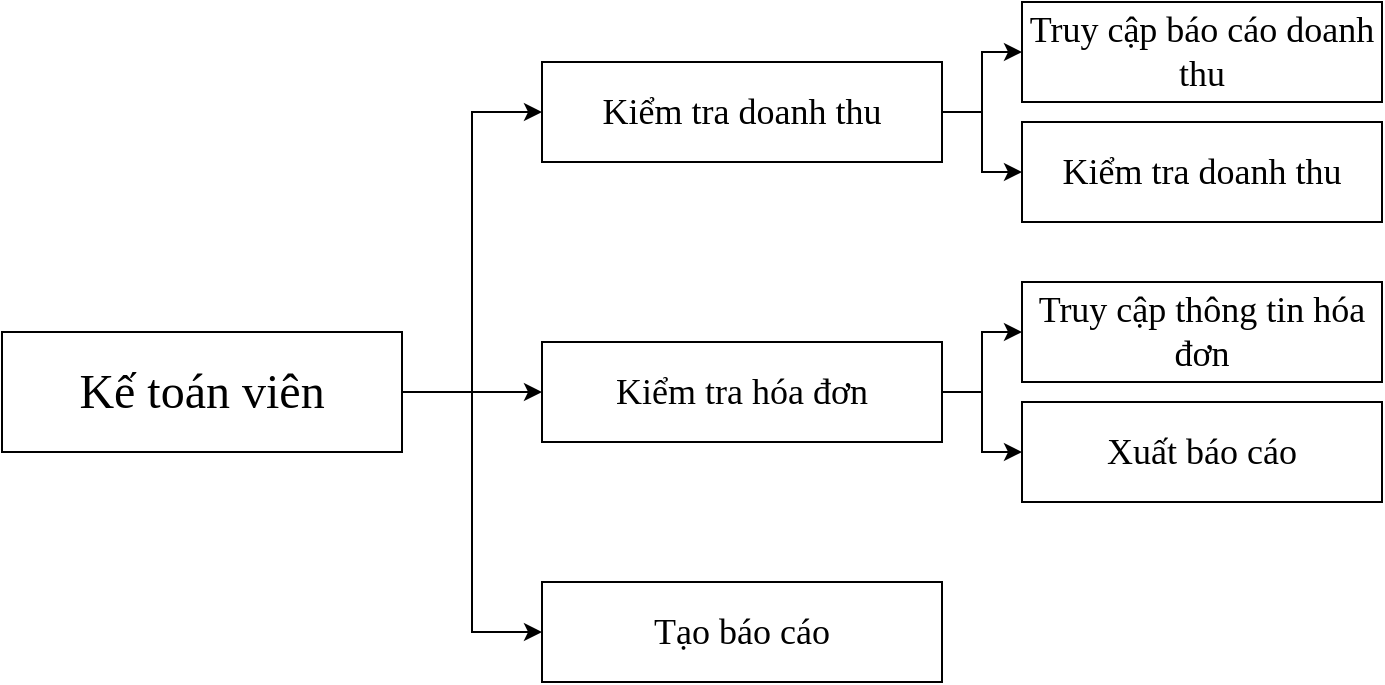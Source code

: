 <mxfile version="15.9.4" type="device"><diagram id="G4Gl9lVAEXoHm7ALb7XD" name="Page-1"><mxGraphModel dx="1422" dy="754" grid="0" gridSize="10" guides="1" tooltips="1" connect="1" arrows="1" fold="1" page="0" pageScale="1" pageWidth="827" pageHeight="1169" math="0" shadow="0"><root><mxCell id="0"/><mxCell id="1" parent="0"/><mxCell id="yLpllutrDGAbvxHCOs_0-42" style="edgeStyle=orthogonalEdgeStyle;rounded=0;orthogonalLoop=1;jettySize=auto;html=1;exitX=1;exitY=0.5;exitDx=0;exitDy=0;entryX=0;entryY=0.5;entryDx=0;entryDy=0;fontFamily=Times New Roman;fontSize=18;" parent="1" source="yLpllutrDGAbvxHCOs_0-26" target="yLpllutrDGAbvxHCOs_0-29" edge="1"><mxGeometry relative="1" as="geometry"/></mxCell><mxCell id="yLpllutrDGAbvxHCOs_0-43" style="edgeStyle=orthogonalEdgeStyle;rounded=0;orthogonalLoop=1;jettySize=auto;html=1;exitX=1;exitY=0.5;exitDx=0;exitDy=0;entryX=0;entryY=0.5;entryDx=0;entryDy=0;fontFamily=Times New Roman;fontSize=18;" parent="1" source="yLpllutrDGAbvxHCOs_0-26" target="yLpllutrDGAbvxHCOs_0-30" edge="1"><mxGeometry relative="1" as="geometry"/></mxCell><mxCell id="yLpllutrDGAbvxHCOs_0-44" style="edgeStyle=orthogonalEdgeStyle;rounded=0;orthogonalLoop=1;jettySize=auto;html=1;exitX=1;exitY=0.5;exitDx=0;exitDy=0;entryX=0;entryY=0.5;entryDx=0;entryDy=0;fontFamily=Times New Roman;fontSize=18;" parent="1" source="yLpllutrDGAbvxHCOs_0-26" target="yLpllutrDGAbvxHCOs_0-32" edge="1"><mxGeometry relative="1" as="geometry"/></mxCell><mxCell id="yLpllutrDGAbvxHCOs_0-26" value="&lt;font style=&quot;font-size: 24px&quot;&gt;Kế toán viên&lt;br&gt;&lt;/font&gt;" style="rounded=0;whiteSpace=wrap;html=1;fontFamily=Times New Roman;fontSize=18;" parent="1" vertex="1"><mxGeometry x="90" y="205" width="200" height="60" as="geometry"/></mxCell><mxCell id="yLpllutrDGAbvxHCOs_0-46" style="edgeStyle=orthogonalEdgeStyle;rounded=0;orthogonalLoop=1;jettySize=auto;html=1;exitX=1;exitY=0.5;exitDx=0;exitDy=0;entryX=0;entryY=0.5;entryDx=0;entryDy=0;fontFamily=Times New Roman;fontSize=18;" parent="1" source="yLpllutrDGAbvxHCOs_0-29" target="yLpllutrDGAbvxHCOs_0-33" edge="1"><mxGeometry relative="1" as="geometry"/></mxCell><mxCell id="yLpllutrDGAbvxHCOs_0-50" style="edgeStyle=orthogonalEdgeStyle;rounded=0;orthogonalLoop=1;jettySize=auto;html=1;exitX=1;exitY=0.5;exitDx=0;exitDy=0;entryX=0;entryY=0.5;entryDx=0;entryDy=0;fontFamily=Times New Roman;fontSize=18;" parent="1" source="yLpllutrDGAbvxHCOs_0-29" target="yLpllutrDGAbvxHCOs_0-49" edge="1"><mxGeometry relative="1" as="geometry"/></mxCell><mxCell id="yLpllutrDGAbvxHCOs_0-29" value="&lt;font&gt;&lt;font style=&quot;font-size: 18px&quot;&gt;Kiểm tra doanh thu&lt;/font&gt;&lt;br&gt;&lt;/font&gt;" style="rounded=0;whiteSpace=wrap;html=1;fontFamily=Times New Roman;fontSize=18;" parent="1" vertex="1"><mxGeometry x="360" y="70" width="200" height="50" as="geometry"/></mxCell><mxCell id="yLpllutrDGAbvxHCOs_0-47" style="edgeStyle=orthogonalEdgeStyle;rounded=0;orthogonalLoop=1;jettySize=auto;html=1;exitX=1;exitY=0.5;exitDx=0;exitDy=0;entryX=0;entryY=0.5;entryDx=0;entryDy=0;fontFamily=Times New Roman;fontSize=18;" parent="1" source="yLpllutrDGAbvxHCOs_0-30" target="yLpllutrDGAbvxHCOs_0-35" edge="1"><mxGeometry relative="1" as="geometry"/></mxCell><mxCell id="yLpllutrDGAbvxHCOs_0-48" style="edgeStyle=orthogonalEdgeStyle;rounded=0;orthogonalLoop=1;jettySize=auto;html=1;exitX=1;exitY=0.5;exitDx=0;exitDy=0;entryX=0;entryY=0.5;entryDx=0;entryDy=0;fontFamily=Times New Roman;fontSize=18;" parent="1" source="yLpllutrDGAbvxHCOs_0-30" target="yLpllutrDGAbvxHCOs_0-36" edge="1"><mxGeometry relative="1" as="geometry"/></mxCell><mxCell id="yLpllutrDGAbvxHCOs_0-30" value="&lt;font&gt;&lt;font style=&quot;font-size: 18px&quot;&gt;Kiểm tra hóa đơn&lt;/font&gt;&lt;br&gt;&lt;/font&gt;" style="rounded=0;whiteSpace=wrap;html=1;fontFamily=Times New Roman;fontSize=18;" parent="1" vertex="1"><mxGeometry x="360" y="210" width="200" height="50" as="geometry"/></mxCell><mxCell id="yLpllutrDGAbvxHCOs_0-32" value="&lt;font&gt;Tạo báo cáo&lt;br&gt;&lt;/font&gt;" style="rounded=0;whiteSpace=wrap;html=1;fontFamily=Times New Roman;fontSize=18;" parent="1" vertex="1"><mxGeometry x="360" y="330" width="200" height="50" as="geometry"/></mxCell><mxCell id="yLpllutrDGAbvxHCOs_0-33" value="&lt;font&gt;&lt;font style=&quot;font-size: 18px&quot;&gt;Truy cập báo cáo doanh thu&lt;/font&gt;&lt;br&gt;&lt;/font&gt;" style="rounded=0;whiteSpace=wrap;html=1;fontFamily=Times New Roman;fontSize=18;" parent="1" vertex="1"><mxGeometry x="600" y="40" width="180" height="50" as="geometry"/></mxCell><mxCell id="yLpllutrDGAbvxHCOs_0-35" value="&lt;font&gt;&lt;font style=&quot;font-size: 18px&quot;&gt;Truy cập thông tin hóa đơn&lt;/font&gt;&lt;br&gt;&lt;/font&gt;" style="rounded=0;whiteSpace=wrap;html=1;fontFamily=Times New Roman;fontSize=18;" parent="1" vertex="1"><mxGeometry x="600" y="180" width="180" height="50" as="geometry"/></mxCell><mxCell id="yLpllutrDGAbvxHCOs_0-36" value="&lt;font&gt;&lt;font style=&quot;font-size: 18px&quot;&gt;Xuất báo cáo&lt;/font&gt;&lt;br&gt;&lt;/font&gt;" style="rounded=0;whiteSpace=wrap;html=1;fontFamily=Times New Roman;fontSize=18;" parent="1" vertex="1"><mxGeometry x="600" y="240" width="180" height="50" as="geometry"/></mxCell><mxCell id="yLpllutrDGAbvxHCOs_0-49" value="&lt;font&gt;&lt;font style=&quot;font-size: 18px&quot;&gt;Kiểm tra doanh thu&lt;/font&gt;&lt;br&gt;&lt;/font&gt;" style="rounded=0;whiteSpace=wrap;html=1;fontFamily=Times New Roman;fontSize=18;" parent="1" vertex="1"><mxGeometry x="600" y="100" width="180" height="50" as="geometry"/></mxCell></root></mxGraphModel></diagram></mxfile>